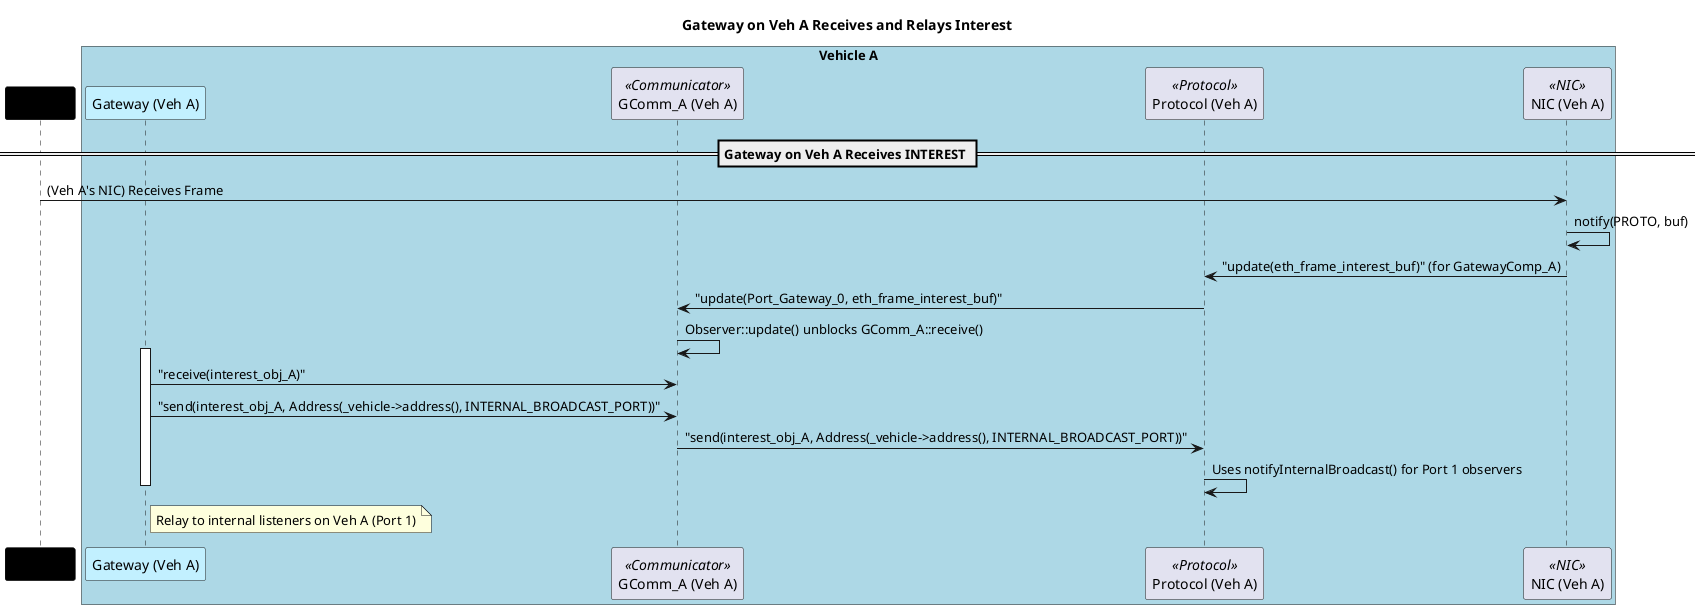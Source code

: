 @startuml Gateway Relay Flow (Vehicle A)

title Gateway on Veh A Receives and Relays Interest

participant Proto_A as "Protocol (Veh A)" <<Protocol>>
participant NIC_A as "NIC (Veh A)" <<NIC>>
participant GatewayComp_A as "Gateway (Veh A)" #Application
participant GComm_A as "GComm_A (Veh A)" <<Communicator>>
participant Network #Black

box "Vehicle A" #LightBlue
    participant GatewayComp_A
    participant GComm_A
    participant Proto_A
    participant NIC_A
end box

== Gateway on Veh A Receives INTEREST ==
Network -> NIC_A : (Veh A's NIC) Receives Frame
NIC_A -> NIC_A : notify(PROTO, buf)
NIC_A -> Proto_A : "update(eth_frame_interest_buf)" (for GatewayComp_A)
Proto_A -> GComm_A : "update(Port_Gateway_0, eth_frame_interest_buf)"
GComm_A -> GComm_A : Observer::update() unblocks GComm_A::receive()
activate GatewayComp_A
GatewayComp_A -> GComm_A : "receive(interest_obj_A)"
GatewayComp_A -> GComm_A : "send(interest_obj_A, Address(_vehicle->address(), INTERNAL_BROADCAST_PORT))"
GComm_A -> Proto_A : "send(interest_obj_A, Address(_vehicle->address(), INTERNAL_BROADCAST_PORT))"
Proto_A -> Proto_A : Uses notifyInternalBroadcast() for Port 1 observers
deactivate GatewayComp_A
note right of GatewayComp_A : Relay to internal listeners on Veh A (Port 1)

@enduml